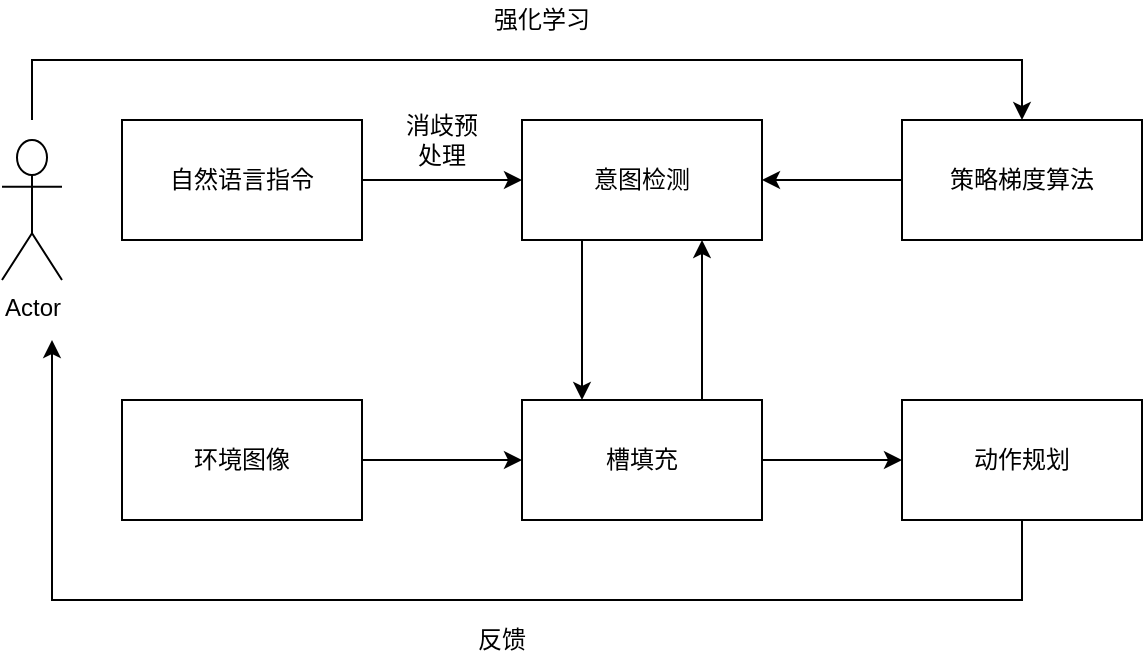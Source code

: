 <mxfile version="12.5.6" type="github">
  <diagram id="uw3inCJQCSoo9WiT7ENM" name="第 1 页">
    <mxGraphModel dx="1038" dy="548" grid="1" gridSize="10" guides="1" tooltips="1" connect="1" arrows="1" fold="1" page="1" pageScale="1" pageWidth="827" pageHeight="1169" math="0" shadow="0">
      <root>
        <mxCell id="0"/>
        <mxCell id="1" parent="0"/>
        <mxCell id="r6jNqbJNBkN99II1Urgm-19" style="edgeStyle=orthogonalEdgeStyle;rounded=0;orthogonalLoop=1;jettySize=auto;html=1;entryX=0.5;entryY=0;entryDx=0;entryDy=0;" edge="1" parent="1" target="r6jNqbJNBkN99II1Urgm-7">
          <mxGeometry relative="1" as="geometry">
            <mxPoint x="95" y="170" as="sourcePoint"/>
            <Array as="points">
              <mxPoint x="95" y="140"/>
              <mxPoint x="590" y="140"/>
            </Array>
          </mxGeometry>
        </mxCell>
        <mxCell id="ApKYWPiX7AiaHv-lb321-1" value="Actor" style="shape=umlActor;verticalLabelPosition=bottom;labelBackgroundColor=#ffffff;verticalAlign=top;html=1;" parent="1" vertex="1">
          <mxGeometry x="80" y="180" width="30" height="70" as="geometry"/>
        </mxCell>
        <mxCell id="r6jNqbJNBkN99II1Urgm-3" value="" style="edgeStyle=orthogonalEdgeStyle;rounded=0;orthogonalLoop=1;jettySize=auto;html=1;" edge="1" parent="1" source="r6jNqbJNBkN99II1Urgm-1" target="r6jNqbJNBkN99II1Urgm-2">
          <mxGeometry relative="1" as="geometry"/>
        </mxCell>
        <mxCell id="r6jNqbJNBkN99II1Urgm-1" value="自然语言指令" style="rounded=0;whiteSpace=wrap;html=1;" vertex="1" parent="1">
          <mxGeometry x="140" y="170" width="120" height="60" as="geometry"/>
        </mxCell>
        <mxCell id="r6jNqbJNBkN99II1Urgm-5" value="" style="edgeStyle=orthogonalEdgeStyle;rounded=0;orthogonalLoop=1;jettySize=auto;html=1;" edge="1" parent="1" source="r6jNqbJNBkN99II1Urgm-2" target="r6jNqbJNBkN99II1Urgm-4">
          <mxGeometry relative="1" as="geometry">
            <Array as="points">
              <mxPoint x="370" y="280"/>
              <mxPoint x="370" y="280"/>
            </Array>
          </mxGeometry>
        </mxCell>
        <mxCell id="r6jNqbJNBkN99II1Urgm-2" value="意图检测" style="rounded=0;whiteSpace=wrap;html=1;" vertex="1" parent="1">
          <mxGeometry x="340" y="170" width="120" height="60" as="geometry"/>
        </mxCell>
        <mxCell id="r6jNqbJNBkN99II1Urgm-6" value="" style="edgeStyle=orthogonalEdgeStyle;rounded=0;orthogonalLoop=1;jettySize=auto;html=1;" edge="1" parent="1" source="r6jNqbJNBkN99II1Urgm-4" target="r6jNqbJNBkN99II1Urgm-2">
          <mxGeometry relative="1" as="geometry">
            <Array as="points">
              <mxPoint x="430" y="270"/>
              <mxPoint x="430" y="270"/>
            </Array>
          </mxGeometry>
        </mxCell>
        <mxCell id="r6jNqbJNBkN99II1Urgm-12" value="" style="edgeStyle=orthogonalEdgeStyle;rounded=0;orthogonalLoop=1;jettySize=auto;html=1;" edge="1" parent="1" source="r6jNqbJNBkN99II1Urgm-4" target="r6jNqbJNBkN99II1Urgm-11">
          <mxGeometry relative="1" as="geometry"/>
        </mxCell>
        <mxCell id="r6jNqbJNBkN99II1Urgm-4" value="槽填充" style="rounded=0;whiteSpace=wrap;html=1;" vertex="1" parent="1">
          <mxGeometry x="340" y="310" width="120" height="60" as="geometry"/>
        </mxCell>
        <mxCell id="r6jNqbJNBkN99II1Urgm-15" style="edgeStyle=orthogonalEdgeStyle;rounded=0;orthogonalLoop=1;jettySize=auto;html=1;" edge="1" parent="1" source="r6jNqbJNBkN99II1Urgm-11">
          <mxGeometry relative="1" as="geometry">
            <mxPoint x="105" y="280" as="targetPoint"/>
            <Array as="points">
              <mxPoint x="590" y="410"/>
              <mxPoint x="105" y="410"/>
            </Array>
          </mxGeometry>
        </mxCell>
        <mxCell id="r6jNqbJNBkN99II1Urgm-11" value="动作规划" style="rounded=0;whiteSpace=wrap;html=1;" vertex="1" parent="1">
          <mxGeometry x="530" y="310" width="120" height="60" as="geometry"/>
        </mxCell>
        <mxCell id="r6jNqbJNBkN99II1Urgm-9" value="" style="edgeStyle=orthogonalEdgeStyle;rounded=0;orthogonalLoop=1;jettySize=auto;html=1;entryX=1;entryY=0.5;entryDx=0;entryDy=0;" edge="1" parent="1" source="r6jNqbJNBkN99II1Urgm-7" target="r6jNqbJNBkN99II1Urgm-2">
          <mxGeometry relative="1" as="geometry">
            <mxPoint x="490" y="200" as="targetPoint"/>
          </mxGeometry>
        </mxCell>
        <mxCell id="r6jNqbJNBkN99II1Urgm-7" value="策略梯度算法" style="rounded=0;whiteSpace=wrap;html=1;" vertex="1" parent="1">
          <mxGeometry x="530" y="170" width="120" height="60" as="geometry"/>
        </mxCell>
        <mxCell id="r6jNqbJNBkN99II1Urgm-14" value="" style="edgeStyle=orthogonalEdgeStyle;rounded=0;orthogonalLoop=1;jettySize=auto;html=1;" edge="1" parent="1" source="r6jNqbJNBkN99II1Urgm-13" target="r6jNqbJNBkN99II1Urgm-4">
          <mxGeometry relative="1" as="geometry"/>
        </mxCell>
        <mxCell id="r6jNqbJNBkN99II1Urgm-13" value="环境图像" style="rounded=0;whiteSpace=wrap;html=1;" vertex="1" parent="1">
          <mxGeometry x="140" y="310" width="120" height="60" as="geometry"/>
        </mxCell>
        <mxCell id="r6jNqbJNBkN99II1Urgm-17" value="反馈" style="text;html=1;strokeColor=none;fillColor=none;align=center;verticalAlign=middle;whiteSpace=wrap;rounded=0;" vertex="1" parent="1">
          <mxGeometry x="310" y="420" width="40" height="20" as="geometry"/>
        </mxCell>
        <mxCell id="r6jNqbJNBkN99II1Urgm-20" value="强化学习&lt;br&gt;" style="text;html=1;strokeColor=none;fillColor=none;align=center;verticalAlign=middle;whiteSpace=wrap;rounded=0;" vertex="1" parent="1">
          <mxGeometry x="300" y="110" width="100" height="20" as="geometry"/>
        </mxCell>
        <mxCell id="r6jNqbJNBkN99II1Urgm-21" value="消歧预处理" style="text;html=1;strokeColor=none;fillColor=none;align=center;verticalAlign=middle;whiteSpace=wrap;rounded=0;" vertex="1" parent="1">
          <mxGeometry x="280" y="170" width="40" height="20" as="geometry"/>
        </mxCell>
      </root>
    </mxGraphModel>
  </diagram>
</mxfile>
